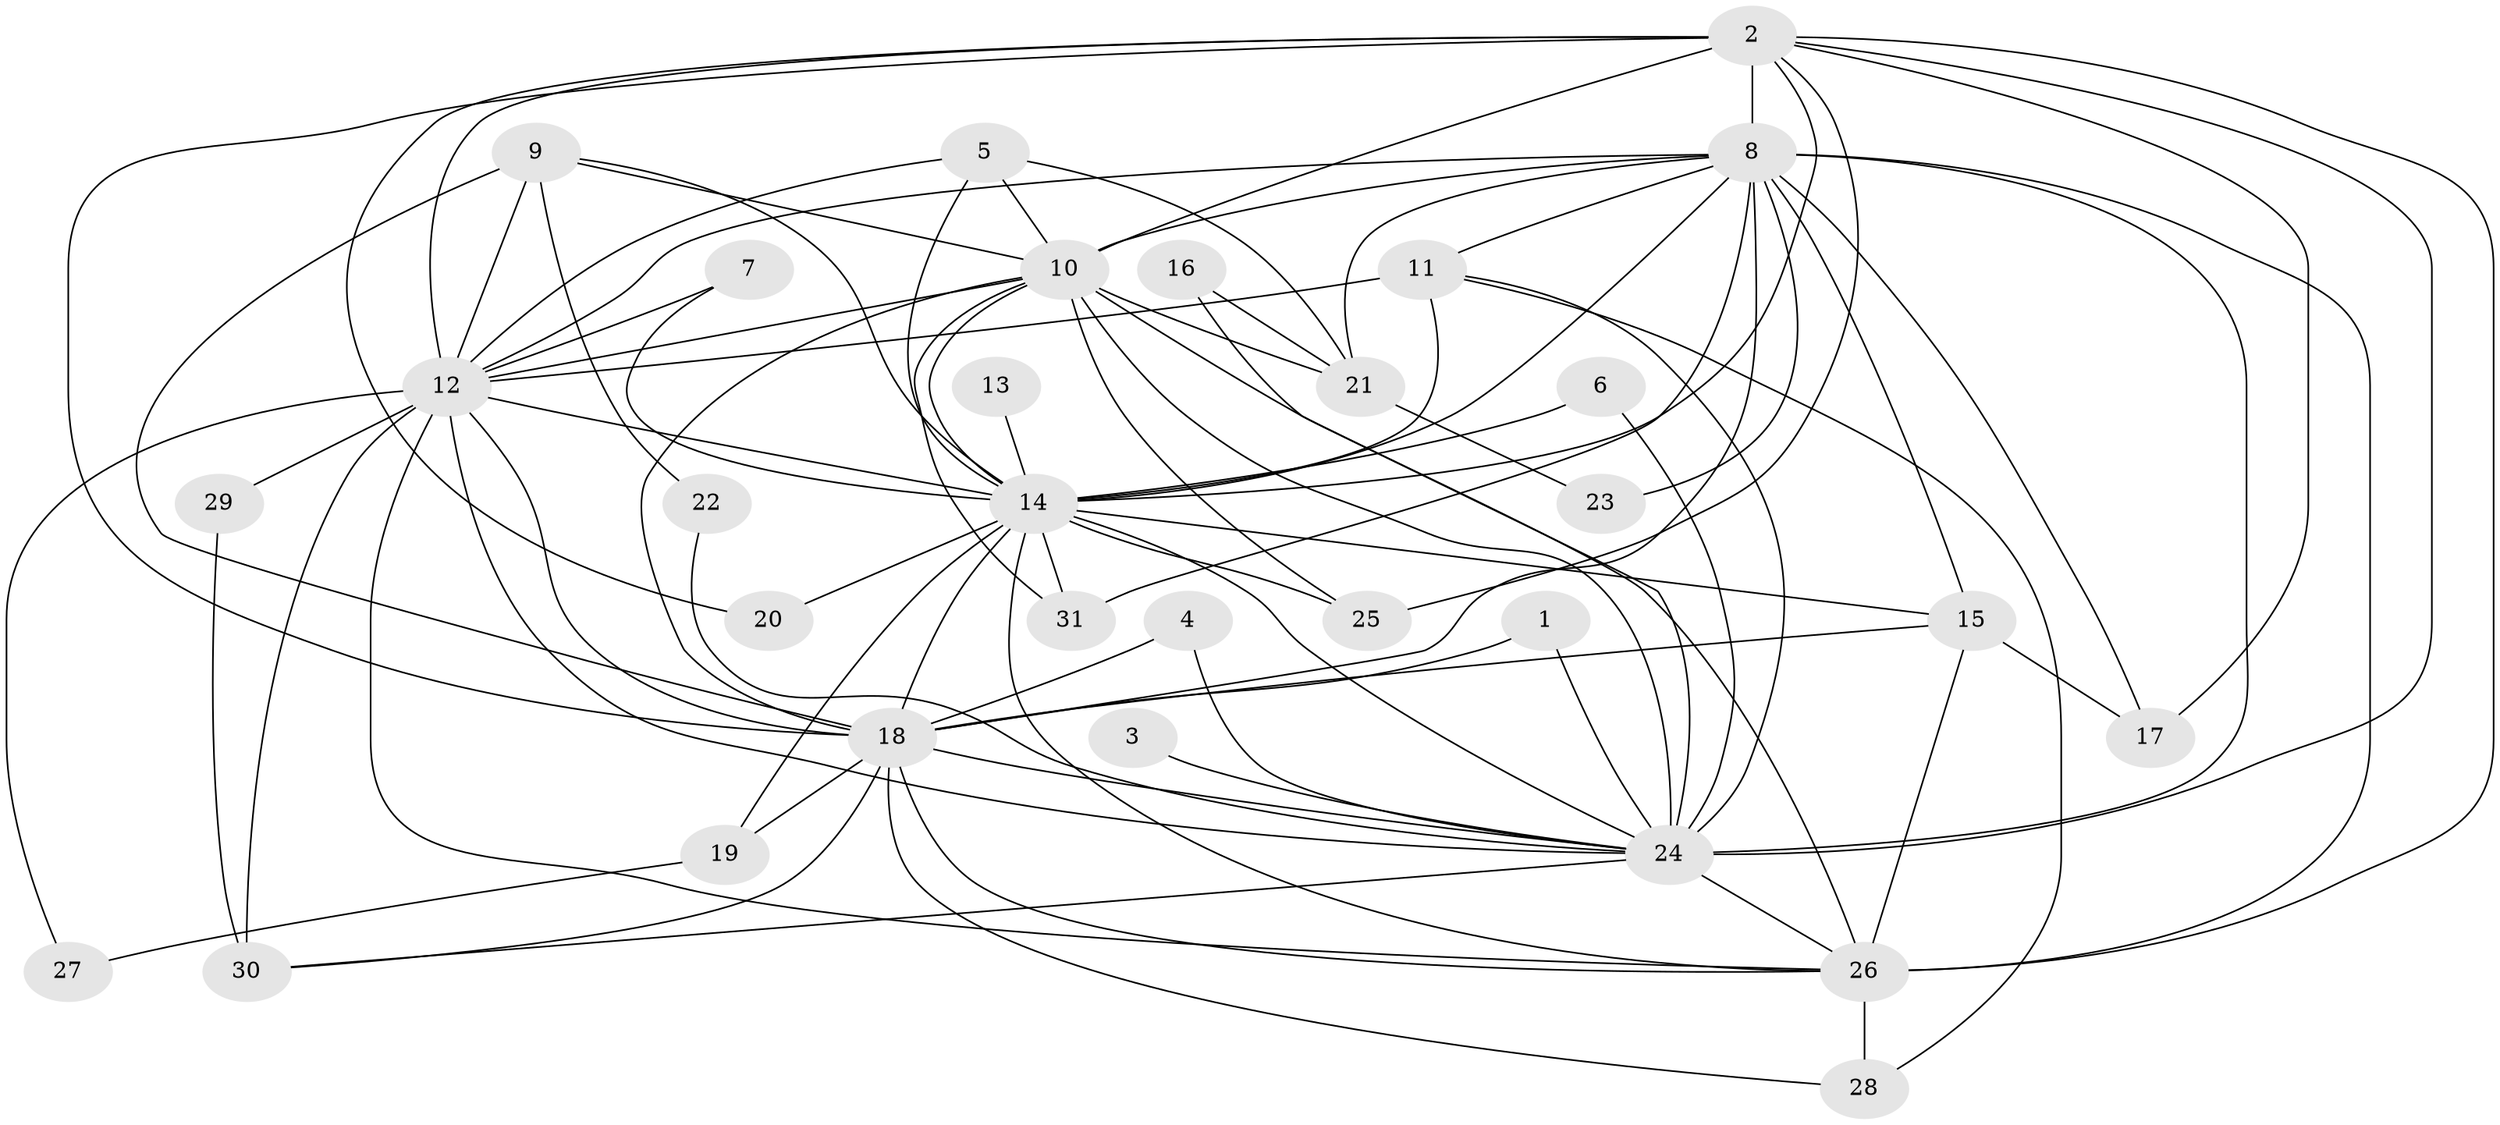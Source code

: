 // original degree distribution, {13: 0.03225806451612903, 22: 0.03225806451612903, 12: 0.016129032258064516, 17: 0.03225806451612903, 11: 0.016129032258064516, 25: 0.016129032258064516, 14: 0.016129032258064516, 5: 0.04838709677419355, 4: 0.06451612903225806, 2: 0.5483870967741935, 3: 0.1774193548387097}
// Generated by graph-tools (version 1.1) at 2025/01/03/09/25 03:01:21]
// undirected, 31 vertices, 85 edges
graph export_dot {
graph [start="1"]
  node [color=gray90,style=filled];
  1;
  2;
  3;
  4;
  5;
  6;
  7;
  8;
  9;
  10;
  11;
  12;
  13;
  14;
  15;
  16;
  17;
  18;
  19;
  20;
  21;
  22;
  23;
  24;
  25;
  26;
  27;
  28;
  29;
  30;
  31;
  1 -- 18 [weight=1.0];
  1 -- 24 [weight=1.0];
  2 -- 8 [weight=4.0];
  2 -- 10 [weight=2.0];
  2 -- 12 [weight=3.0];
  2 -- 14 [weight=2.0];
  2 -- 17 [weight=1.0];
  2 -- 18 [weight=2.0];
  2 -- 20 [weight=1.0];
  2 -- 24 [weight=4.0];
  2 -- 25 [weight=1.0];
  2 -- 26 [weight=2.0];
  3 -- 24 [weight=1.0];
  4 -- 18 [weight=1.0];
  4 -- 24 [weight=1.0];
  5 -- 10 [weight=1.0];
  5 -- 12 [weight=1.0];
  5 -- 14 [weight=1.0];
  5 -- 21 [weight=1.0];
  6 -- 14 [weight=1.0];
  6 -- 24 [weight=1.0];
  7 -- 12 [weight=1.0];
  7 -- 14 [weight=1.0];
  8 -- 10 [weight=2.0];
  8 -- 11 [weight=1.0];
  8 -- 12 [weight=3.0];
  8 -- 14 [weight=5.0];
  8 -- 15 [weight=1.0];
  8 -- 17 [weight=1.0];
  8 -- 18 [weight=2.0];
  8 -- 21 [weight=1.0];
  8 -- 23 [weight=1.0];
  8 -- 24 [weight=2.0];
  8 -- 26 [weight=3.0];
  8 -- 31 [weight=1.0];
  9 -- 10 [weight=1.0];
  9 -- 12 [weight=1.0];
  9 -- 14 [weight=1.0];
  9 -- 18 [weight=1.0];
  9 -- 22 [weight=1.0];
  10 -- 12 [weight=1.0];
  10 -- 14 [weight=1.0];
  10 -- 18 [weight=1.0];
  10 -- 21 [weight=1.0];
  10 -- 24 [weight=1.0];
  10 -- 25 [weight=1.0];
  10 -- 26 [weight=1.0];
  10 -- 31 [weight=1.0];
  11 -- 12 [weight=1.0];
  11 -- 14 [weight=1.0];
  11 -- 24 [weight=1.0];
  11 -- 28 [weight=1.0];
  12 -- 14 [weight=1.0];
  12 -- 18 [weight=2.0];
  12 -- 24 [weight=1.0];
  12 -- 26 [weight=1.0];
  12 -- 27 [weight=1.0];
  12 -- 29 [weight=2.0];
  12 -- 30 [weight=2.0];
  13 -- 14 [weight=1.0];
  14 -- 15 [weight=1.0];
  14 -- 18 [weight=1.0];
  14 -- 19 [weight=1.0];
  14 -- 20 [weight=1.0];
  14 -- 24 [weight=1.0];
  14 -- 25 [weight=1.0];
  14 -- 26 [weight=1.0];
  14 -- 31 [weight=1.0];
  15 -- 17 [weight=1.0];
  15 -- 18 [weight=1.0];
  15 -- 26 [weight=1.0];
  16 -- 21 [weight=1.0];
  16 -- 24 [weight=1.0];
  18 -- 19 [weight=1.0];
  18 -- 24 [weight=1.0];
  18 -- 26 [weight=1.0];
  18 -- 28 [weight=1.0];
  18 -- 30 [weight=1.0];
  19 -- 27 [weight=1.0];
  21 -- 23 [weight=1.0];
  22 -- 24 [weight=1.0];
  24 -- 26 [weight=2.0];
  24 -- 30 [weight=1.0];
  26 -- 28 [weight=1.0];
  29 -- 30 [weight=1.0];
}
